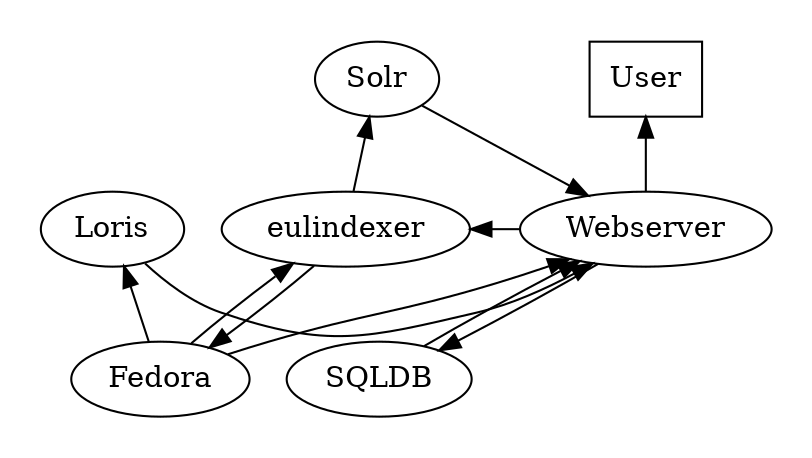 digraph {
    rankdir=BT;
    // using clusters to separate out layers/access
    subgraph cluster_0 {
        style=invis;
        User[shape=box];
    }
    subgraph cluster_1 {
        style=invis;
        Webserver -> User;
    }
    subgraph cluster_2 {
        style=invis;
        Loris -> Webserver;
        Fedora -> Loris;
        SQLDB -> Webserver;
        Webserver -> SQLDB;
        Fedora -> Webserver;
        Fedora -> eulindexer;
        eulindexer -> Fedora;
        Webserver -> eulindexer;
        eulindexer -> Solr;
        Solr -> Webserver;
    }

}
